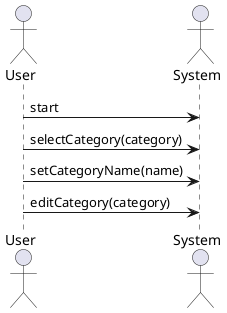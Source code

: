 @startuml edit_category

skinparam backgroundColor #FFFFFF


actor User
actor System

User -> System: start
User -> System: selectCategory(category)
User -> System: setCategoryName(name)
User -> System: editCategory(category)

@enduml
